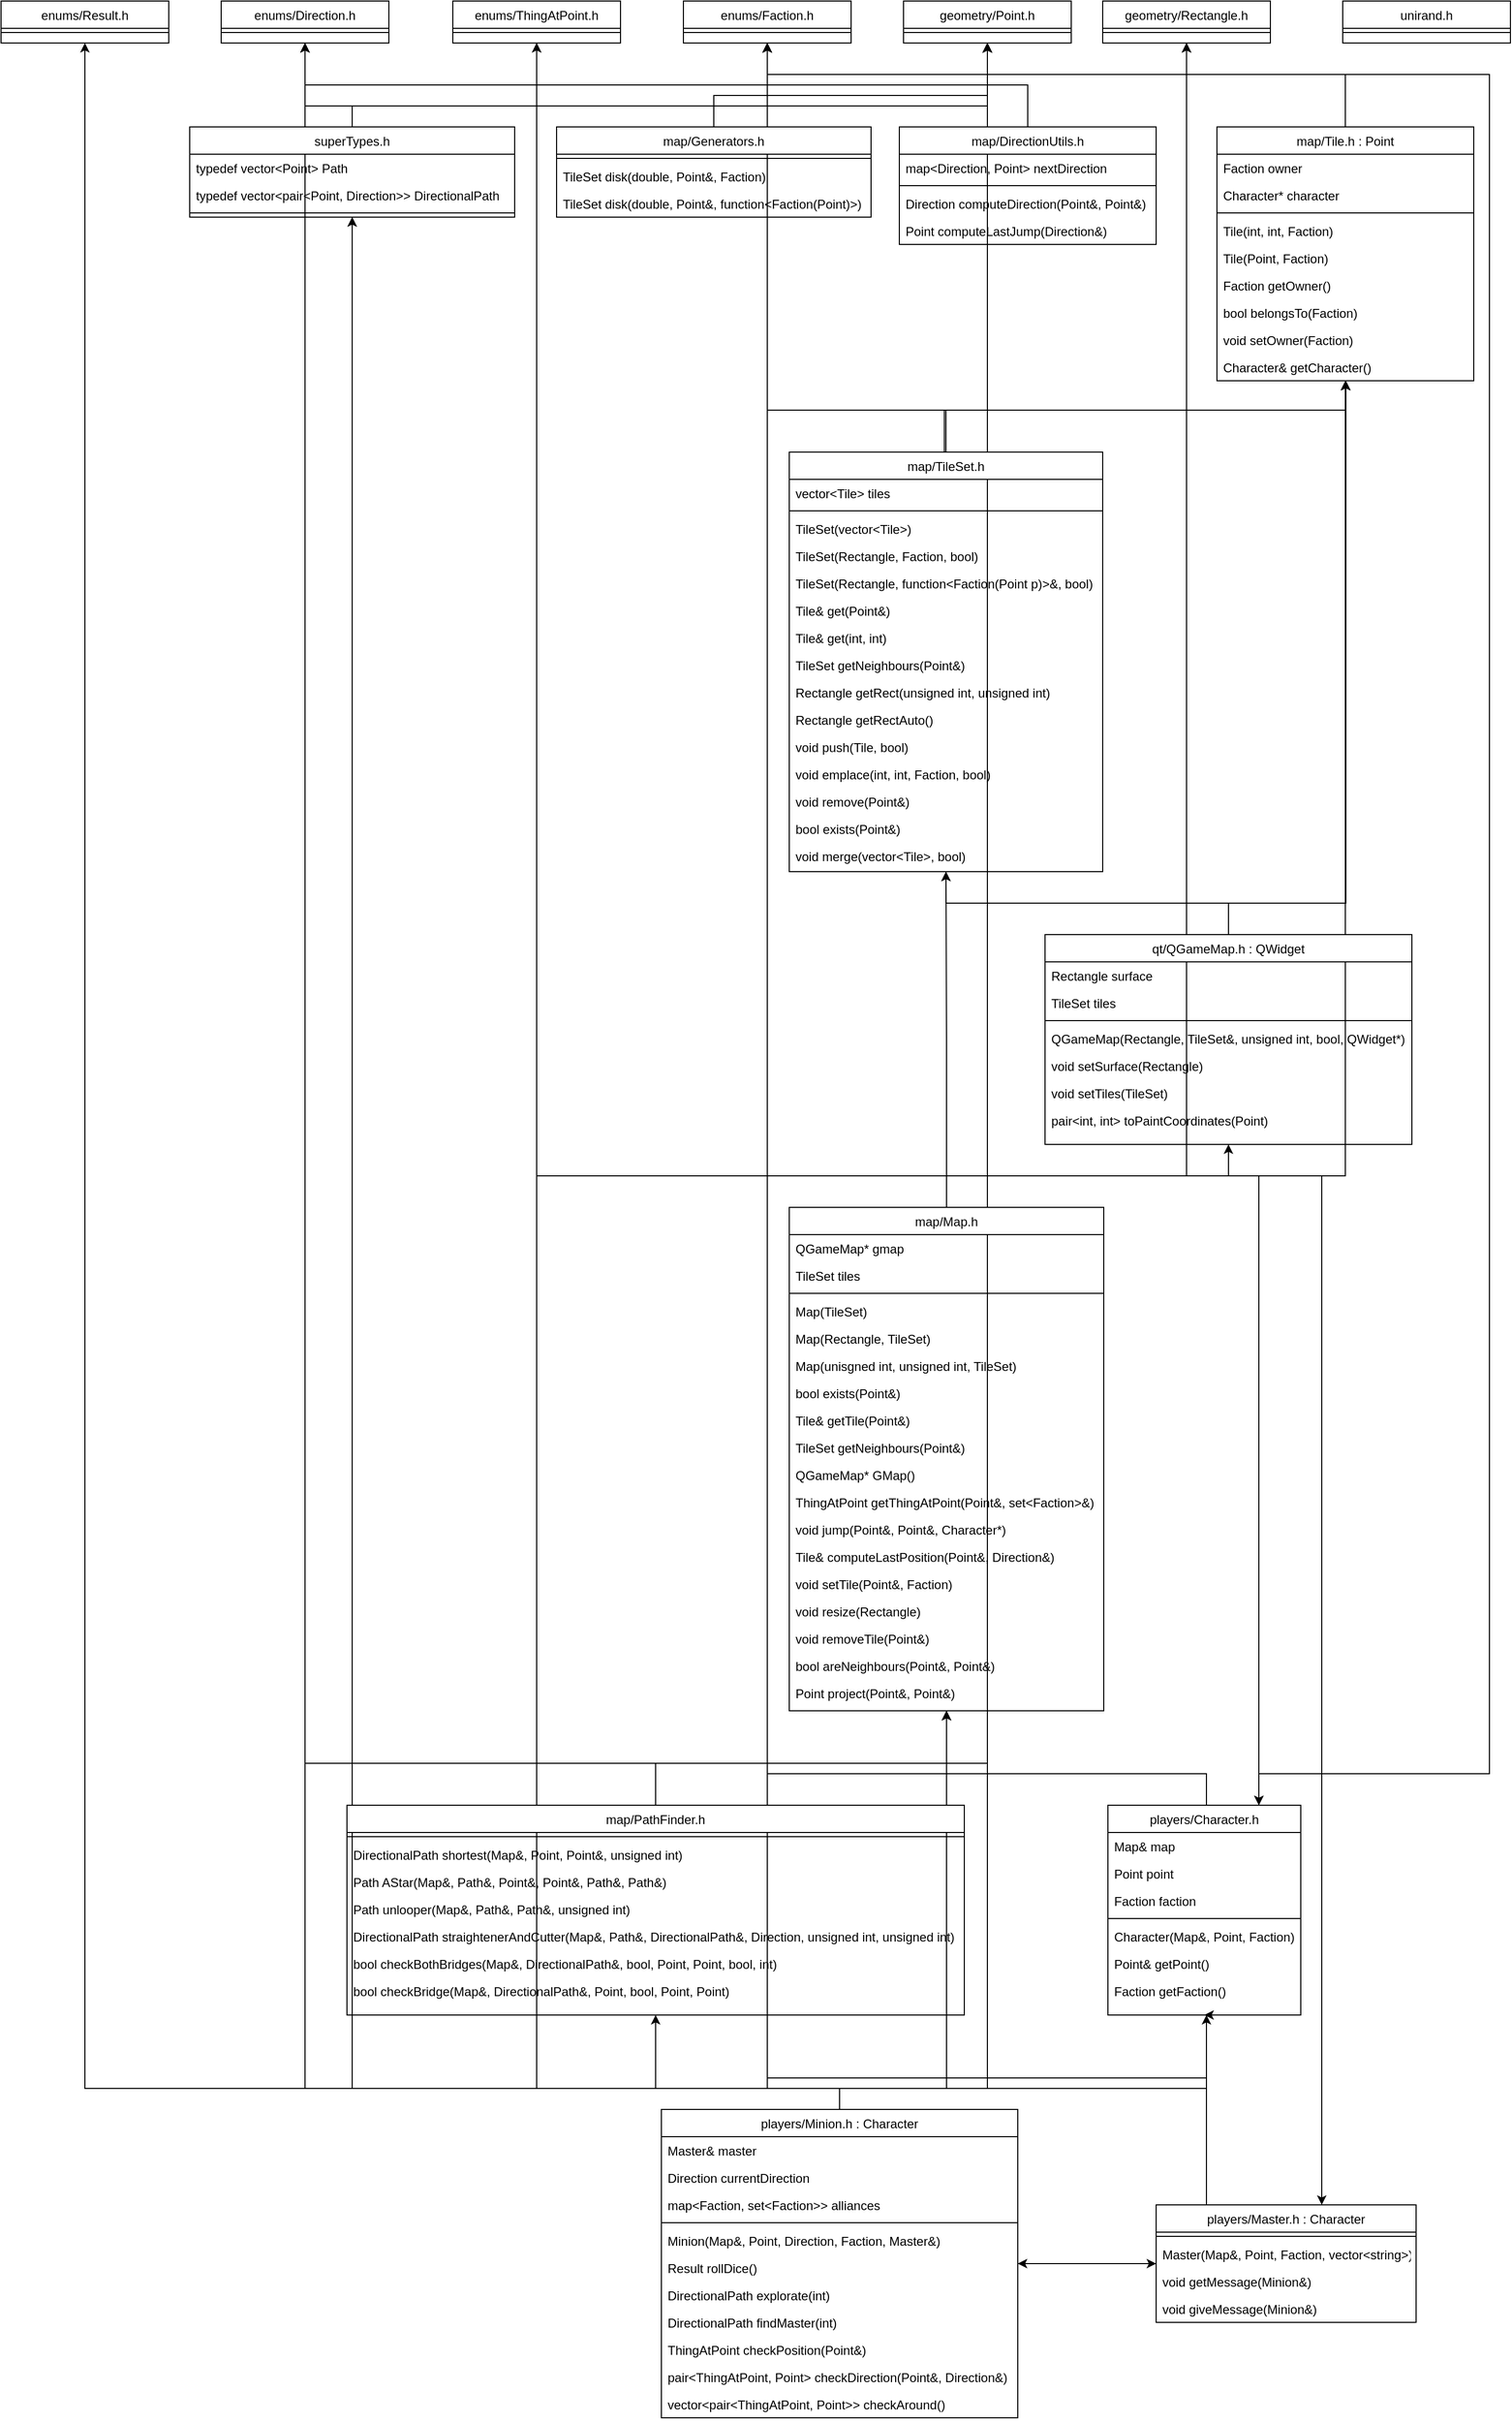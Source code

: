 <mxfile version="15.7.3" type="device"><diagram id="C5RBs43oDa-KdzZeNtuy" name="Page-1"><mxGraphModel dx="716" dy="763" grid="1" gridSize="10" guides="1" tooltips="1" connect="1" arrows="1" fold="1" page="1" pageScale="1" pageWidth="827" pageHeight="1169" math="0" shadow="0"><root><mxCell id="WIyWlLk6GJQsqaUBKTNV-0"/><mxCell id="WIyWlLk6GJQsqaUBKTNV-1" parent="WIyWlLk6GJQsqaUBKTNV-0"/><mxCell id="-v5q_QkRkm6kc9ncDDF_-2" value="enums/Faction.h" style="swimlane;fontStyle=0;align=center;verticalAlign=top;childLayout=stackLayout;horizontal=1;startSize=26;horizontalStack=0;resizeParent=1;resizeLast=0;collapsible=1;marginBottom=0;rounded=0;shadow=0;strokeWidth=1;" parent="WIyWlLk6GJQsqaUBKTNV-1" vertex="1"><mxGeometry x="731" y="20" width="160" height="40" as="geometry"><mxRectangle x="340" y="380" width="170" height="26" as="alternateBounds"/></mxGeometry></mxCell><mxCell id="-v5q_QkRkm6kc9ncDDF_-3" value="" style="line;html=1;strokeWidth=1;align=left;verticalAlign=middle;spacingTop=-1;spacingLeft=3;spacingRight=3;rotatable=0;labelPosition=right;points=[];portConstraint=eastwest;" parent="-v5q_QkRkm6kc9ncDDF_-2" vertex="1"><mxGeometry y="26" width="160" height="8" as="geometry"/></mxCell><mxCell id="-v5q_QkRkm6kc9ncDDF_-5" value="enums/ThingAtPoint.h" style="swimlane;fontStyle=0;align=center;verticalAlign=top;childLayout=stackLayout;horizontal=1;startSize=26;horizontalStack=0;resizeParent=1;resizeLast=0;collapsible=1;marginBottom=0;rounded=0;shadow=0;strokeWidth=1;" parent="WIyWlLk6GJQsqaUBKTNV-1" vertex="1"><mxGeometry x="511" y="20" width="160" height="40" as="geometry"><mxRectangle x="340" y="380" width="170" height="26" as="alternateBounds"/></mxGeometry></mxCell><mxCell id="-v5q_QkRkm6kc9ncDDF_-6" value="" style="line;html=1;strokeWidth=1;align=left;verticalAlign=middle;spacingTop=-1;spacingLeft=3;spacingRight=3;rotatable=0;labelPosition=right;points=[];portConstraint=eastwest;" parent="-v5q_QkRkm6kc9ncDDF_-5" vertex="1"><mxGeometry y="26" width="160" height="8" as="geometry"/></mxCell><mxCell id="-v5q_QkRkm6kc9ncDDF_-7" value="geometry/Point.h" style="swimlane;fontStyle=0;align=center;verticalAlign=top;childLayout=stackLayout;horizontal=1;startSize=26;horizontalStack=0;resizeParent=1;resizeLast=0;collapsible=1;marginBottom=0;rounded=0;shadow=0;strokeWidth=1;" parent="WIyWlLk6GJQsqaUBKTNV-1" vertex="1"><mxGeometry x="941" y="20" width="160" height="40" as="geometry"><mxRectangle x="340" y="380" width="170" height="26" as="alternateBounds"/></mxGeometry></mxCell><mxCell id="-v5q_QkRkm6kc9ncDDF_-8" value="" style="line;html=1;strokeWidth=1;align=left;verticalAlign=middle;spacingTop=-1;spacingLeft=3;spacingRight=3;rotatable=0;labelPosition=right;points=[];portConstraint=eastwest;" parent="-v5q_QkRkm6kc9ncDDF_-7" vertex="1"><mxGeometry y="26" width="160" height="8" as="geometry"/></mxCell><mxCell id="-v5q_QkRkm6kc9ncDDF_-11" value="geometry/Rectangle.h" style="swimlane;fontStyle=0;align=center;verticalAlign=top;childLayout=stackLayout;horizontal=1;startSize=26;horizontalStack=0;resizeParent=1;resizeLast=0;collapsible=1;marginBottom=0;rounded=0;shadow=0;strokeWidth=1;" parent="WIyWlLk6GJQsqaUBKTNV-1" vertex="1"><mxGeometry x="1131" y="20" width="160" height="40" as="geometry"><mxRectangle x="340" y="380" width="170" height="26" as="alternateBounds"/></mxGeometry></mxCell><mxCell id="-v5q_QkRkm6kc9ncDDF_-12" value="" style="line;html=1;strokeWidth=1;align=left;verticalAlign=middle;spacingTop=-1;spacingLeft=3;spacingRight=3;rotatable=0;labelPosition=right;points=[];portConstraint=eastwest;" parent="-v5q_QkRkm6kc9ncDDF_-11" vertex="1"><mxGeometry y="26" width="160" height="8" as="geometry"/></mxCell><mxCell id="-v5q_QkRkm6kc9ncDDF_-165" style="edgeStyle=orthogonalEdgeStyle;rounded=0;orthogonalLoop=1;jettySize=auto;html=1;entryX=0.5;entryY=1;entryDx=0;entryDy=0;" parent="WIyWlLk6GJQsqaUBKTNV-1" source="-v5q_QkRkm6kc9ncDDF_-13" target="-v5q_QkRkm6kc9ncDDF_-7" edge="1"><mxGeometry relative="1" as="geometry"><Array as="points"><mxPoint x="1060" y="100"/><mxPoint x="1021" y="100"/></Array></mxGeometry></mxCell><mxCell id="-v5q_QkRkm6kc9ncDDF_-166" style="edgeStyle=orthogonalEdgeStyle;rounded=0;orthogonalLoop=1;jettySize=auto;html=1;entryX=0.5;entryY=1;entryDx=0;entryDy=0;exitX=0.5;exitY=0;exitDx=0;exitDy=0;" parent="WIyWlLk6GJQsqaUBKTNV-1" source="-v5q_QkRkm6kc9ncDDF_-13" target="-v5q_QkRkm6kc9ncDDF_-47" edge="1"><mxGeometry relative="1" as="geometry"><Array as="points"><mxPoint x="1060" y="100"/><mxPoint x="370" y="100"/></Array></mxGeometry></mxCell><mxCell id="-v5q_QkRkm6kc9ncDDF_-167" style="edgeStyle=orthogonalEdgeStyle;rounded=0;orthogonalLoop=1;jettySize=auto;html=1;entryX=0.5;entryY=1;entryDx=0;entryDy=0;" parent="WIyWlLk6GJQsqaUBKTNV-1" source="-v5q_QkRkm6kc9ncDDF_-18" target="-v5q_QkRkm6kc9ncDDF_-7" edge="1"><mxGeometry relative="1" as="geometry"><Array as="points"><mxPoint x="760" y="110"/><mxPoint x="1021" y="110"/></Array></mxGeometry></mxCell><mxCell id="-v5q_QkRkm6kc9ncDDF_-168" style="edgeStyle=orthogonalEdgeStyle;rounded=0;orthogonalLoop=1;jettySize=auto;html=1;entryX=0.5;entryY=1;entryDx=0;entryDy=0;" parent="WIyWlLk6GJQsqaUBKTNV-1" source="-v5q_QkRkm6kc9ncDDF_-18" target="-v5q_QkRkm6kc9ncDDF_-2" edge="1"><mxGeometry relative="1" as="geometry"><Array as="points"><mxPoint x="760" y="110"/><mxPoint x="811" y="110"/></Array></mxGeometry></mxCell><mxCell id="-v5q_QkRkm6kc9ncDDF_-183" style="edgeStyle=orthogonalEdgeStyle;rounded=0;orthogonalLoop=1;jettySize=auto;html=1;entryX=0.5;entryY=1;entryDx=0;entryDy=0;" parent="WIyWlLk6GJQsqaUBKTNV-1" source="-v5q_QkRkm6kc9ncDDF_-26" target="-v5q_QkRkm6kc9ncDDF_-105" edge="1"><mxGeometry relative="1" as="geometry"/></mxCell><mxCell id="-v5q_QkRkm6kc9ncDDF_-184" style="edgeStyle=orthogonalEdgeStyle;rounded=0;orthogonalLoop=1;jettySize=auto;html=1;exitX=0.5;exitY=0;exitDx=0;exitDy=0;entryX=0.5;entryY=1;entryDx=0;entryDy=0;" parent="WIyWlLk6GJQsqaUBKTNV-1" source="-v5q_QkRkm6kc9ncDDF_-26" target="-v5q_QkRkm6kc9ncDDF_-76" edge="1"><mxGeometry relative="1" as="geometry"><Array as="points"/></mxGeometry></mxCell><mxCell id="-v5q_QkRkm6kc9ncDDF_-185" style="edgeStyle=orthogonalEdgeStyle;rounded=0;orthogonalLoop=1;jettySize=auto;html=1;entryX=0.5;entryY=1;entryDx=0;entryDy=0;" parent="WIyWlLk6GJQsqaUBKTNV-1" source="-v5q_QkRkm6kc9ncDDF_-26" target="-v5q_QkRkm6kc9ncDDF_-11" edge="1"><mxGeometry relative="1" as="geometry"><Array as="points"><mxPoint x="982" y="1140"/><mxPoint x="1211" y="1140"/></Array></mxGeometry></mxCell><mxCell id="-v5q_QkRkm6kc9ncDDF_-186" style="edgeStyle=orthogonalEdgeStyle;rounded=0;orthogonalLoop=1;jettySize=auto;html=1;entryX=0.5;entryY=1;entryDx=0;entryDy=0;" parent="WIyWlLk6GJQsqaUBKTNV-1" source="-v5q_QkRkm6kc9ncDDF_-26" target="-v5q_QkRkm6kc9ncDDF_-61" edge="1"><mxGeometry relative="1" as="geometry"><Array as="points"><mxPoint x="982" y="1140"/><mxPoint x="1363" y="1140"/></Array></mxGeometry></mxCell><mxCell id="-v5q_QkRkm6kc9ncDDF_-187" style="edgeStyle=orthogonalEdgeStyle;rounded=0;orthogonalLoop=1;jettySize=auto;html=1;entryX=0.5;entryY=1;entryDx=0;entryDy=0;" parent="WIyWlLk6GJQsqaUBKTNV-1" source="-v5q_QkRkm6kc9ncDDF_-26" target="-v5q_QkRkm6kc9ncDDF_-7" edge="1"><mxGeometry relative="1" as="geometry"><Array as="points"><mxPoint x="982" y="1140"/><mxPoint x="1021" y="1140"/></Array></mxGeometry></mxCell><mxCell id="-v5q_QkRkm6kc9ncDDF_-188" style="edgeStyle=orthogonalEdgeStyle;rounded=0;orthogonalLoop=1;jettySize=auto;html=1;entryX=0.5;entryY=1;entryDx=0;entryDy=0;" parent="WIyWlLk6GJQsqaUBKTNV-1" source="-v5q_QkRkm6kc9ncDDF_-26" target="-v5q_QkRkm6kc9ncDDF_-5" edge="1"><mxGeometry relative="1" as="geometry"><Array as="points"><mxPoint x="982" y="1140"/><mxPoint x="591" y="1140"/></Array></mxGeometry></mxCell><mxCell id="-v5q_QkRkm6kc9ncDDF_-189" style="edgeStyle=orthogonalEdgeStyle;rounded=0;orthogonalLoop=1;jettySize=auto;html=1;entryX=0.5;entryY=1;entryDx=0;entryDy=0;" parent="WIyWlLk6GJQsqaUBKTNV-1" source="-v5q_QkRkm6kc9ncDDF_-26" target="-v5q_QkRkm6kc9ncDDF_-2" edge="1"><mxGeometry relative="1" as="geometry"><Array as="points"><mxPoint x="982" y="1140"/><mxPoint x="811" y="1140"/></Array></mxGeometry></mxCell><mxCell id="-v5q_QkRkm6kc9ncDDF_-47" value="enums/Direction.h" style="swimlane;fontStyle=0;align=center;verticalAlign=top;childLayout=stackLayout;horizontal=1;startSize=26;horizontalStack=0;resizeParent=1;resizeLast=0;collapsible=1;marginBottom=0;rounded=0;shadow=0;strokeWidth=1;" parent="WIyWlLk6GJQsqaUBKTNV-1" vertex="1"><mxGeometry x="290" y="20" width="160" height="40" as="geometry"><mxRectangle x="340" y="380" width="170" height="26" as="alternateBounds"/></mxGeometry></mxCell><mxCell id="-v5q_QkRkm6kc9ncDDF_-48" value="" style="line;html=1;strokeWidth=1;align=left;verticalAlign=middle;spacingTop=-1;spacingLeft=3;spacingRight=3;rotatable=0;labelPosition=right;points=[];portConstraint=eastwest;" parent="-v5q_QkRkm6kc9ncDDF_-47" vertex="1"><mxGeometry y="26" width="160" height="8" as="geometry"/></mxCell><mxCell id="-v5q_QkRkm6kc9ncDDF_-190" style="edgeStyle=orthogonalEdgeStyle;rounded=0;orthogonalLoop=1;jettySize=auto;html=1;" parent="WIyWlLk6GJQsqaUBKTNV-1" source="-v5q_QkRkm6kc9ncDDF_-49" target="-v5q_QkRkm6kc9ncDDF_-26" edge="1"><mxGeometry relative="1" as="geometry"><Array as="points"><mxPoint x="705" y="1700"/><mxPoint x="982" y="1700"/></Array></mxGeometry></mxCell><mxCell id="-v5q_QkRkm6kc9ncDDF_-191" style="edgeStyle=orthogonalEdgeStyle;rounded=0;orthogonalLoop=1;jettySize=auto;html=1;exitX=0.5;exitY=0;exitDx=0;exitDy=0;entryX=0.5;entryY=1;entryDx=0;entryDy=0;" parent="WIyWlLk6GJQsqaUBKTNV-1" source="-v5q_QkRkm6kc9ncDDF_-49" target="-v5q_QkRkm6kc9ncDDF_-53" edge="1"><mxGeometry relative="1" as="geometry"><Array as="points"><mxPoint x="705" y="1700"/><mxPoint x="415" y="1700"/></Array></mxGeometry></mxCell><mxCell id="-v5q_QkRkm6kc9ncDDF_-192" style="edgeStyle=orthogonalEdgeStyle;rounded=0;orthogonalLoop=1;jettySize=auto;html=1;exitX=0.5;exitY=0;exitDx=0;exitDy=0;entryX=0.5;entryY=1;entryDx=0;entryDy=0;" parent="WIyWlLk6GJQsqaUBKTNV-1" source="-v5q_QkRkm6kc9ncDDF_-49" target="-v5q_QkRkm6kc9ncDDF_-7" edge="1"><mxGeometry relative="1" as="geometry"><Array as="points"><mxPoint x="705" y="1700"/><mxPoint x="1021" y="1700"/></Array></mxGeometry></mxCell><mxCell id="-v5q_QkRkm6kc9ncDDF_-193" style="edgeStyle=orthogonalEdgeStyle;rounded=0;orthogonalLoop=1;jettySize=auto;html=1;exitX=0.5;exitY=0;exitDx=0;exitDy=0;entryX=0.5;entryY=1;entryDx=0;entryDy=0;" parent="WIyWlLk6GJQsqaUBKTNV-1" source="-v5q_QkRkm6kc9ncDDF_-49" target="-v5q_QkRkm6kc9ncDDF_-47" edge="1"><mxGeometry relative="1" as="geometry"><Array as="points"><mxPoint x="705" y="1700"/><mxPoint x="370" y="1700"/></Array></mxGeometry></mxCell><mxCell id="-v5q_QkRkm6kc9ncDDF_-169" style="edgeStyle=orthogonalEdgeStyle;rounded=0;orthogonalLoop=1;jettySize=auto;html=1;entryX=0.5;entryY=1;entryDx=0;entryDy=0;" parent="WIyWlLk6GJQsqaUBKTNV-1" source="-v5q_QkRkm6kc9ncDDF_-53" target="-v5q_QkRkm6kc9ncDDF_-7" edge="1"><mxGeometry relative="1" as="geometry"><Array as="points"><mxPoint x="415" y="120"/><mxPoint x="1021" y="120"/></Array></mxGeometry></mxCell><mxCell id="-v5q_QkRkm6kc9ncDDF_-170" style="edgeStyle=orthogonalEdgeStyle;rounded=0;orthogonalLoop=1;jettySize=auto;html=1;exitX=0.5;exitY=0;exitDx=0;exitDy=0;entryX=0.5;entryY=1;entryDx=0;entryDy=0;" parent="WIyWlLk6GJQsqaUBKTNV-1" source="-v5q_QkRkm6kc9ncDDF_-53" target="-v5q_QkRkm6kc9ncDDF_-47" edge="1"><mxGeometry relative="1" as="geometry"><Array as="points"><mxPoint x="415" y="120"/><mxPoint x="370" y="120"/></Array></mxGeometry></mxCell><mxCell id="-v5q_QkRkm6kc9ncDDF_-171" style="edgeStyle=orthogonalEdgeStyle;rounded=0;orthogonalLoop=1;jettySize=auto;html=1;entryX=0.5;entryY=1;entryDx=0;entryDy=0;" parent="WIyWlLk6GJQsqaUBKTNV-1" source="-v5q_QkRkm6kc9ncDDF_-61" target="-v5q_QkRkm6kc9ncDDF_-7" edge="1"><mxGeometry relative="1" as="geometry"><Array as="points"><mxPoint x="1363" y="90"/><mxPoint x="1021" y="90"/></Array></mxGeometry></mxCell><mxCell id="-v5q_QkRkm6kc9ncDDF_-172" style="edgeStyle=orthogonalEdgeStyle;rounded=0;orthogonalLoop=1;jettySize=auto;html=1;exitX=0.5;exitY=0;exitDx=0;exitDy=0;entryX=0.5;entryY=1;entryDx=0;entryDy=0;" parent="WIyWlLk6GJQsqaUBKTNV-1" source="-v5q_QkRkm6kc9ncDDF_-61" target="-v5q_QkRkm6kc9ncDDF_-2" edge="1"><mxGeometry relative="1" as="geometry"><Array as="points"><mxPoint x="1363" y="90"/><mxPoint x="811" y="90"/></Array></mxGeometry></mxCell><mxCell id="-v5q_QkRkm6kc9ncDDF_-216" style="edgeStyle=orthogonalEdgeStyle;rounded=0;orthogonalLoop=1;jettySize=auto;html=1;" parent="WIyWlLk6GJQsqaUBKTNV-1" source="-v5q_QkRkm6kc9ncDDF_-61" target="-v5q_QkRkm6kc9ncDDF_-130" edge="1"><mxGeometry relative="1" as="geometry"><Array as="points"><mxPoint x="1363" y="90"/><mxPoint x="1500" y="90"/><mxPoint x="1500" y="1710"/><mxPoint x="1280" y="1710"/></Array></mxGeometry></mxCell><mxCell id="-v5q_QkRkm6kc9ncDDF_-61" value="map/Tile.h : Point" style="swimlane;fontStyle=0;align=center;verticalAlign=top;childLayout=stackLayout;horizontal=1;startSize=26;horizontalStack=0;resizeParent=1;resizeLast=0;collapsible=1;marginBottom=0;rounded=0;shadow=0;strokeWidth=1;" parent="WIyWlLk6GJQsqaUBKTNV-1" vertex="1"><mxGeometry x="1240" y="140" width="245" height="242" as="geometry"><mxRectangle x="340" y="380" width="170" height="26" as="alternateBounds"/></mxGeometry></mxCell><mxCell id="-v5q_QkRkm6kc9ncDDF_-62" value="Faction owner" style="text;align=left;verticalAlign=top;spacingLeft=4;spacingRight=4;overflow=hidden;rotatable=0;points=[[0,0.5],[1,0.5]];portConstraint=eastwest;" parent="-v5q_QkRkm6kc9ncDDF_-61" vertex="1"><mxGeometry y="26" width="245" height="26" as="geometry"/></mxCell><mxCell id="-v5q_QkRkm6kc9ncDDF_-75" value="Character* character" style="text;align=left;verticalAlign=top;spacingLeft=4;spacingRight=4;overflow=hidden;rotatable=0;points=[[0,0.5],[1,0.5]];portConstraint=eastwest;" parent="-v5q_QkRkm6kc9ncDDF_-61" vertex="1"><mxGeometry y="52" width="245" height="26" as="geometry"/></mxCell><mxCell id="-v5q_QkRkm6kc9ncDDF_-63" value="" style="line;html=1;strokeWidth=1;align=left;verticalAlign=middle;spacingTop=-1;spacingLeft=3;spacingRight=3;rotatable=0;labelPosition=right;points=[];portConstraint=eastwest;" parent="-v5q_QkRkm6kc9ncDDF_-61" vertex="1"><mxGeometry y="78" width="245" height="8" as="geometry"/></mxCell><mxCell id="-v5q_QkRkm6kc9ncDDF_-64" value="Tile(int, int, Faction)" style="text;align=left;verticalAlign=top;spacingLeft=4;spacingRight=4;overflow=hidden;rotatable=0;points=[[0,0.5],[1,0.5]];portConstraint=eastwest;" parent="-v5q_QkRkm6kc9ncDDF_-61" vertex="1"><mxGeometry y="86" width="245" height="26" as="geometry"/></mxCell><mxCell id="-v5q_QkRkm6kc9ncDDF_-65" value="Tile(Point, Faction)" style="text;align=left;verticalAlign=top;spacingLeft=4;spacingRight=4;overflow=hidden;rotatable=0;points=[[0,0.5],[1,0.5]];portConstraint=eastwest;" parent="-v5q_QkRkm6kc9ncDDF_-61" vertex="1"><mxGeometry y="112" width="245" height="26" as="geometry"/></mxCell><mxCell id="-v5q_QkRkm6kc9ncDDF_-73" value="Faction getOwner()" style="text;align=left;verticalAlign=top;spacingLeft=4;spacingRight=4;overflow=hidden;rotatable=0;points=[[0,0.5],[1,0.5]];portConstraint=eastwest;" parent="-v5q_QkRkm6kc9ncDDF_-61" vertex="1"><mxGeometry y="138" width="245" height="26" as="geometry"/></mxCell><mxCell id="-v5q_QkRkm6kc9ncDDF_-72" value="bool belongsTo(Faction)" style="text;align=left;verticalAlign=top;spacingLeft=4;spacingRight=4;overflow=hidden;rotatable=0;points=[[0,0.5],[1,0.5]];portConstraint=eastwest;" parent="-v5q_QkRkm6kc9ncDDF_-61" vertex="1"><mxGeometry y="164" width="245" height="26" as="geometry"/></mxCell><mxCell id="-v5q_QkRkm6kc9ncDDF_-70" value="void setOwner(Faction)" style="text;align=left;verticalAlign=top;spacingLeft=4;spacingRight=4;overflow=hidden;rotatable=0;points=[[0,0.5],[1,0.5]];portConstraint=eastwest;" parent="-v5q_QkRkm6kc9ncDDF_-61" vertex="1"><mxGeometry y="190" width="245" height="26" as="geometry"/></mxCell><mxCell id="-v5q_QkRkm6kc9ncDDF_-217" value="Character&amp; getCharacter()" style="text;align=left;verticalAlign=top;spacingLeft=4;spacingRight=4;overflow=hidden;rotatable=0;points=[[0,0.5],[1,0.5]];portConstraint=eastwest;" parent="-v5q_QkRkm6kc9ncDDF_-61" vertex="1"><mxGeometry y="216" width="245" height="26" as="geometry"/></mxCell><mxCell id="-v5q_QkRkm6kc9ncDDF_-173" style="edgeStyle=orthogonalEdgeStyle;rounded=0;orthogonalLoop=1;jettySize=auto;html=1;" parent="WIyWlLk6GJQsqaUBKTNV-1" source="-v5q_QkRkm6kc9ncDDF_-76" target="-v5q_QkRkm6kc9ncDDF_-61" edge="1"><mxGeometry relative="1" as="geometry"><Array as="points"><mxPoint x="980" y="410"/><mxPoint x="1363" y="410"/></Array></mxGeometry></mxCell><mxCell id="-v5q_QkRkm6kc9ncDDF_-174" style="edgeStyle=orthogonalEdgeStyle;rounded=0;orthogonalLoop=1;jettySize=auto;html=1;entryX=0.5;entryY=1;entryDx=0;entryDy=0;" parent="WIyWlLk6GJQsqaUBKTNV-1" source="-v5q_QkRkm6kc9ncDDF_-76" target="-v5q_QkRkm6kc9ncDDF_-11" edge="1"><mxGeometry relative="1" as="geometry"><Array as="points"><mxPoint x="982" y="410"/><mxPoint x="1211" y="410"/></Array></mxGeometry></mxCell><mxCell id="-v5q_QkRkm6kc9ncDDF_-175" style="edgeStyle=orthogonalEdgeStyle;rounded=0;orthogonalLoop=1;jettySize=auto;html=1;entryX=0.5;entryY=1;entryDx=0;entryDy=0;" parent="WIyWlLk6GJQsqaUBKTNV-1" source="-v5q_QkRkm6kc9ncDDF_-76" target="-v5q_QkRkm6kc9ncDDF_-2" edge="1"><mxGeometry relative="1" as="geometry"><Array as="points"><mxPoint x="982" y="410"/><mxPoint x="811" y="410"/></Array></mxGeometry></mxCell><mxCell id="-v5q_QkRkm6kc9ncDDF_-178" style="edgeStyle=orthogonalEdgeStyle;rounded=0;orthogonalLoop=1;jettySize=auto;html=1;exitX=0.5;exitY=0;exitDx=0;exitDy=0;entryX=0.5;entryY=1;entryDx=0;entryDy=0;" parent="WIyWlLk6GJQsqaUBKTNV-1" source="-v5q_QkRkm6kc9ncDDF_-76" target="-v5q_QkRkm6kc9ncDDF_-7" edge="1"><mxGeometry relative="1" as="geometry"><Array as="points"><mxPoint x="982" y="410"/><mxPoint x="1021" y="410"/></Array></mxGeometry></mxCell><mxCell id="-v5q_QkRkm6kc9ncDDF_-179" style="edgeStyle=orthogonalEdgeStyle;rounded=0;orthogonalLoop=1;jettySize=auto;html=1;exitX=0.5;exitY=0;exitDx=0;exitDy=0;entryX=0.5;entryY=1;entryDx=0;entryDy=0;" parent="WIyWlLk6GJQsqaUBKTNV-1" source="-v5q_QkRkm6kc9ncDDF_-105" target="-v5q_QkRkm6kc9ncDDF_-11" edge="1"><mxGeometry relative="1" as="geometry"><Array as="points"><mxPoint x="1251" y="880"/><mxPoint x="1211" y="880"/></Array></mxGeometry></mxCell><mxCell id="-v5q_QkRkm6kc9ncDDF_-180" style="edgeStyle=orthogonalEdgeStyle;rounded=0;orthogonalLoop=1;jettySize=auto;html=1;exitX=0.5;exitY=0;exitDx=0;exitDy=0;entryX=0.5;entryY=1;entryDx=0;entryDy=0;" parent="WIyWlLk6GJQsqaUBKTNV-1" source="-v5q_QkRkm6kc9ncDDF_-105" target="-v5q_QkRkm6kc9ncDDF_-76" edge="1"><mxGeometry relative="1" as="geometry"/></mxCell><mxCell id="-v5q_QkRkm6kc9ncDDF_-181" style="edgeStyle=orthogonalEdgeStyle;rounded=0;orthogonalLoop=1;jettySize=auto;html=1;exitX=0.5;exitY=0;exitDx=0;exitDy=0;" parent="WIyWlLk6GJQsqaUBKTNV-1" source="-v5q_QkRkm6kc9ncDDF_-105" target="-v5q_QkRkm6kc9ncDDF_-61" edge="1"><mxGeometry relative="1" as="geometry"><Array as="points"><mxPoint x="1251" y="880"/><mxPoint x="1363" y="880"/></Array></mxGeometry></mxCell><mxCell id="-v5q_QkRkm6kc9ncDDF_-127" value="unirand.h" style="swimlane;fontStyle=0;align=center;verticalAlign=top;childLayout=stackLayout;horizontal=1;startSize=26;horizontalStack=0;resizeParent=1;resizeLast=0;collapsible=1;marginBottom=0;rounded=0;shadow=0;strokeWidth=1;" parent="WIyWlLk6GJQsqaUBKTNV-1" vertex="1"><mxGeometry x="1360" y="20" width="160" height="40" as="geometry"><mxRectangle x="340" y="380" width="170" height="26" as="alternateBounds"/></mxGeometry></mxCell><mxCell id="-v5q_QkRkm6kc9ncDDF_-128" value="" style="line;html=1;strokeWidth=1;align=left;verticalAlign=middle;spacingTop=-1;spacingLeft=3;spacingRight=3;rotatable=0;labelPosition=right;points=[];portConstraint=eastwest;" parent="-v5q_QkRkm6kc9ncDDF_-127" vertex="1"><mxGeometry y="26" width="160" height="8" as="geometry"/></mxCell><mxCell id="-v5q_QkRkm6kc9ncDDF_-194" style="edgeStyle=orthogonalEdgeStyle;rounded=0;orthogonalLoop=1;jettySize=auto;html=1;entryX=0.5;entryY=1;entryDx=0;entryDy=0;" parent="WIyWlLk6GJQsqaUBKTNV-1" source="-v5q_QkRkm6kc9ncDDF_-130" target="-v5q_QkRkm6kc9ncDDF_-26" edge="1"><mxGeometry relative="1" as="geometry"><Array as="points"><mxPoint x="1230" y="1710"/><mxPoint x="982" y="1710"/></Array></mxGeometry></mxCell><mxCell id="-v5q_QkRkm6kc9ncDDF_-195" style="edgeStyle=orthogonalEdgeStyle;rounded=0;orthogonalLoop=1;jettySize=auto;html=1;exitX=0.5;exitY=0;exitDx=0;exitDy=0;entryX=0.5;entryY=1;entryDx=0;entryDy=0;" parent="WIyWlLk6GJQsqaUBKTNV-1" source="-v5q_QkRkm6kc9ncDDF_-130" target="-v5q_QkRkm6kc9ncDDF_-7" edge="1"><mxGeometry relative="1" as="geometry"><Array as="points"><mxPoint x="1230" y="1710"/><mxPoint x="1021" y="1710"/></Array></mxGeometry></mxCell><mxCell id="-v5q_QkRkm6kc9ncDDF_-196" style="edgeStyle=orthogonalEdgeStyle;rounded=0;orthogonalLoop=1;jettySize=auto;html=1;exitX=0.5;exitY=0;exitDx=0;exitDy=0;entryX=0.5;entryY=1;entryDx=0;entryDy=0;" parent="WIyWlLk6GJQsqaUBKTNV-1" source="-v5q_QkRkm6kc9ncDDF_-130" target="-v5q_QkRkm6kc9ncDDF_-2" edge="1"><mxGeometry relative="1" as="geometry"><Array as="points"><mxPoint x="1230" y="1710"/><mxPoint x="811" y="1710"/></Array></mxGeometry></mxCell><mxCell id="-v5q_QkRkm6kc9ncDDF_-130" value="players/Character.h" style="swimlane;fontStyle=0;align=center;verticalAlign=top;childLayout=stackLayout;horizontal=1;startSize=26;horizontalStack=0;resizeParent=1;resizeLast=0;collapsible=1;marginBottom=0;rounded=0;shadow=0;strokeWidth=1;" parent="WIyWlLk6GJQsqaUBKTNV-1" vertex="1"><mxGeometry x="1136" y="1740" width="184" height="200" as="geometry"><mxRectangle x="340" y="380" width="170" height="26" as="alternateBounds"/></mxGeometry></mxCell><mxCell id="-v5q_QkRkm6kc9ncDDF_-138" value="Map&amp; map" style="text;align=left;verticalAlign=top;spacingLeft=4;spacingRight=4;overflow=hidden;rotatable=0;points=[[0,0.5],[1,0.5]];portConstraint=eastwest;" parent="-v5q_QkRkm6kc9ncDDF_-130" vertex="1"><mxGeometry y="26" width="184" height="26" as="geometry"/></mxCell><mxCell id="-v5q_QkRkm6kc9ncDDF_-140" value="Point point" style="text;align=left;verticalAlign=top;spacingLeft=4;spacingRight=4;overflow=hidden;rotatable=0;points=[[0,0.5],[1,0.5]];portConstraint=eastwest;" parent="-v5q_QkRkm6kc9ncDDF_-130" vertex="1"><mxGeometry y="52" width="184" height="26" as="geometry"/></mxCell><mxCell id="-v5q_QkRkm6kc9ncDDF_-139" value="Faction faction" style="text;align=left;verticalAlign=top;spacingLeft=4;spacingRight=4;overflow=hidden;rotatable=0;points=[[0,0.5],[1,0.5]];portConstraint=eastwest;" parent="-v5q_QkRkm6kc9ncDDF_-130" vertex="1"><mxGeometry y="78" width="184" height="26" as="geometry"/></mxCell><mxCell id="-v5q_QkRkm6kc9ncDDF_-131" value="" style="line;html=1;strokeWidth=1;align=left;verticalAlign=middle;spacingTop=-1;spacingLeft=3;spacingRight=3;rotatable=0;labelPosition=right;points=[];portConstraint=eastwest;" parent="-v5q_QkRkm6kc9ncDDF_-130" vertex="1"><mxGeometry y="104" width="184" height="8" as="geometry"/></mxCell><mxCell id="-v5q_QkRkm6kc9ncDDF_-132" value="Character(Map&amp;, Point, Faction)" style="text;align=left;verticalAlign=top;spacingLeft=4;spacingRight=4;overflow=hidden;rotatable=0;points=[[0,0.5],[1,0.5]];portConstraint=eastwest;" parent="-v5q_QkRkm6kc9ncDDF_-130" vertex="1"><mxGeometry y="112" width="184" height="26" as="geometry"/></mxCell><mxCell id="-v5q_QkRkm6kc9ncDDF_-133" value="Point&amp; getPoint()" style="text;align=left;verticalAlign=top;spacingLeft=4;spacingRight=4;overflow=hidden;rotatable=0;points=[[0,0.5],[1,0.5]];portConstraint=eastwest;" parent="-v5q_QkRkm6kc9ncDDF_-130" vertex="1"><mxGeometry y="138" width="184" height="26" as="geometry"/></mxCell><mxCell id="-v5q_QkRkm6kc9ncDDF_-134" value="Faction getFaction()" style="text;align=left;verticalAlign=top;spacingLeft=4;spacingRight=4;overflow=hidden;rotatable=0;points=[[0,0.5],[1,0.5]];portConstraint=eastwest;" parent="-v5q_QkRkm6kc9ncDDF_-130" vertex="1"><mxGeometry y="164" width="184" height="26" as="geometry"/></mxCell><mxCell id="-v5q_QkRkm6kc9ncDDF_-197" style="edgeStyle=orthogonalEdgeStyle;rounded=0;orthogonalLoop=1;jettySize=auto;html=1;" parent="WIyWlLk6GJQsqaUBKTNV-1" source="-v5q_QkRkm6kc9ncDDF_-141" target="-v5q_QkRkm6kc9ncDDF_-130" edge="1"><mxGeometry relative="1" as="geometry"><Array as="points"><mxPoint x="1230" y="1960"/><mxPoint x="1230" y="1960"/></Array></mxGeometry></mxCell><mxCell id="-v5q_QkRkm6kc9ncDDF_-198" style="edgeStyle=orthogonalEdgeStyle;rounded=0;orthogonalLoop=1;jettySize=auto;html=1;entryX=0.5;entryY=1;entryDx=0;entryDy=0;" parent="WIyWlLk6GJQsqaUBKTNV-1" source="-v5q_QkRkm6kc9ncDDF_-141" target="-v5q_QkRkm6kc9ncDDF_-26" edge="1"><mxGeometry relative="1" as="geometry"><Array as="points"><mxPoint x="1230" y="2000"/><mxPoint x="982" y="2000"/></Array></mxGeometry></mxCell><mxCell id="-v5q_QkRkm6kc9ncDDF_-199" style="edgeStyle=orthogonalEdgeStyle;rounded=0;orthogonalLoop=1;jettySize=auto;html=1;exitX=0.5;exitY=0;exitDx=0;exitDy=0;entryX=0.5;entryY=1;entryDx=0;entryDy=0;" parent="WIyWlLk6GJQsqaUBKTNV-1" source="-v5q_QkRkm6kc9ncDDF_-141" target="-v5q_QkRkm6kc9ncDDF_-7" edge="1"><mxGeometry relative="1" as="geometry"><Array as="points"><mxPoint x="1230" y="2121"/><mxPoint x="1230" y="2000"/><mxPoint x="1021" y="2000"/></Array></mxGeometry></mxCell><mxCell id="-v5q_QkRkm6kc9ncDDF_-200" style="edgeStyle=orthogonalEdgeStyle;rounded=0;orthogonalLoop=1;jettySize=auto;html=1;entryX=0.5;entryY=1;entryDx=0;entryDy=0;" parent="WIyWlLk6GJQsqaUBKTNV-1" source="-v5q_QkRkm6kc9ncDDF_-141" target="-v5q_QkRkm6kc9ncDDF_-2" edge="1"><mxGeometry relative="1" as="geometry"><Array as="points"><mxPoint x="1230" y="2000"/><mxPoint x="811" y="2000"/></Array></mxGeometry></mxCell><mxCell id="-v5q_QkRkm6kc9ncDDF_-203" style="edgeStyle=orthogonalEdgeStyle;rounded=0;orthogonalLoop=1;jettySize=auto;html=1;" parent="WIyWlLk6GJQsqaUBKTNV-1" source="-v5q_QkRkm6kc9ncDDF_-141" target="-v5q_QkRkm6kc9ncDDF_-149" edge="1"><mxGeometry relative="1" as="geometry"/></mxCell><mxCell id="-v5q_QkRkm6kc9ncDDF_-141" value="players/Master.h : Character" style="swimlane;fontStyle=0;align=center;verticalAlign=top;childLayout=stackLayout;horizontal=1;startSize=26;horizontalStack=0;resizeParent=1;resizeLast=0;collapsible=1;marginBottom=0;rounded=0;shadow=0;strokeWidth=1;" parent="WIyWlLk6GJQsqaUBKTNV-1" vertex="1"><mxGeometry x="1182" y="2121" width="248" height="112" as="geometry"><mxRectangle x="340" y="380" width="170" height="26" as="alternateBounds"/></mxGeometry></mxCell><mxCell id="-v5q_QkRkm6kc9ncDDF_-145" value="" style="line;html=1;strokeWidth=1;align=left;verticalAlign=middle;spacingTop=-1;spacingLeft=3;spacingRight=3;rotatable=0;labelPosition=right;points=[];portConstraint=eastwest;" parent="-v5q_QkRkm6kc9ncDDF_-141" vertex="1"><mxGeometry y="26" width="248" height="8" as="geometry"/></mxCell><mxCell id="-v5q_QkRkm6kc9ncDDF_-146" value="Master(Map&amp;, Point, Faction, vector&lt;string&gt;)" style="text;align=left;verticalAlign=top;spacingLeft=4;spacingRight=4;overflow=hidden;rotatable=0;points=[[0,0.5],[1,0.5]];portConstraint=eastwest;" parent="-v5q_QkRkm6kc9ncDDF_-141" vertex="1"><mxGeometry y="34" width="248" height="26" as="geometry"/></mxCell><mxCell id="-v5q_QkRkm6kc9ncDDF_-202" value="void getMessage(Minion&amp;)" style="text;align=left;verticalAlign=top;spacingLeft=4;spacingRight=4;overflow=hidden;rotatable=0;points=[[0,0.5],[1,0.5]];portConstraint=eastwest;" parent="-v5q_QkRkm6kc9ncDDF_-141" vertex="1"><mxGeometry y="60" width="248" height="26" as="geometry"/></mxCell><mxCell id="-v5q_QkRkm6kc9ncDDF_-201" value="void giveMessage(Minion&amp;)" style="text;align=left;verticalAlign=top;spacingLeft=4;spacingRight=4;overflow=hidden;rotatable=0;points=[[0,0.5],[1,0.5]];portConstraint=eastwest;" parent="-v5q_QkRkm6kc9ncDDF_-141" vertex="1"><mxGeometry y="86" width="248" height="26" as="geometry"/></mxCell><mxCell id="-v5q_QkRkm6kc9ncDDF_-204" style="edgeStyle=orthogonalEdgeStyle;rounded=0;orthogonalLoop=1;jettySize=auto;html=1;" parent="WIyWlLk6GJQsqaUBKTNV-1" source="-v5q_QkRkm6kc9ncDDF_-149" target="-v5q_QkRkm6kc9ncDDF_-141" edge="1"><mxGeometry relative="1" as="geometry"/></mxCell><mxCell id="-v5q_QkRkm6kc9ncDDF_-205" style="edgeStyle=orthogonalEdgeStyle;rounded=0;orthogonalLoop=1;jettySize=auto;html=1;entryX=0.5;entryY=1;entryDx=0;entryDy=0;" parent="WIyWlLk6GJQsqaUBKTNV-1" source="-v5q_QkRkm6kc9ncDDF_-149" target="-v5q_QkRkm6kc9ncDDF_-130" edge="1"><mxGeometry relative="1" as="geometry"><Array as="points"><mxPoint x="880" y="2010"/><mxPoint x="1230" y="2010"/></Array></mxGeometry></mxCell><mxCell id="-v5q_QkRkm6kc9ncDDF_-206" style="edgeStyle=orthogonalEdgeStyle;rounded=0;orthogonalLoop=1;jettySize=auto;html=1;entryX=0.5;entryY=1;entryDx=0;entryDy=0;" parent="WIyWlLk6GJQsqaUBKTNV-1" source="-v5q_QkRkm6kc9ncDDF_-149" target="-v5q_QkRkm6kc9ncDDF_-47" edge="1"><mxGeometry relative="1" as="geometry"><Array as="points"><mxPoint x="880" y="2010"/><mxPoint x="370" y="2010"/></Array></mxGeometry></mxCell><mxCell id="-v5q_QkRkm6kc9ncDDF_-207" style="edgeStyle=orthogonalEdgeStyle;rounded=0;orthogonalLoop=1;jettySize=auto;html=1;entryX=0.5;entryY=1;entryDx=0;entryDy=0;" parent="WIyWlLk6GJQsqaUBKTNV-1" source="-v5q_QkRkm6kc9ncDDF_-149" target="-v5q_QkRkm6kc9ncDDF_-2" edge="1"><mxGeometry relative="1" as="geometry"><Array as="points"><mxPoint x="880" y="2010"/><mxPoint x="811" y="2010"/></Array></mxGeometry></mxCell><mxCell id="-v5q_QkRkm6kc9ncDDF_-208" style="edgeStyle=orthogonalEdgeStyle;rounded=0;orthogonalLoop=1;jettySize=auto;html=1;entryX=0.5;entryY=1;entryDx=0;entryDy=0;" parent="WIyWlLk6GJQsqaUBKTNV-1" source="-v5q_QkRkm6kc9ncDDF_-149" target="-v5q_QkRkm6kc9ncDDF_-26" edge="1"><mxGeometry relative="1" as="geometry"><Array as="points"><mxPoint x="880" y="2010"/><mxPoint x="982" y="2010"/></Array></mxGeometry></mxCell><mxCell id="-v5q_QkRkm6kc9ncDDF_-209" style="edgeStyle=orthogonalEdgeStyle;rounded=0;orthogonalLoop=1;jettySize=auto;html=1;entryX=0.5;entryY=1;entryDx=0;entryDy=0;" parent="WIyWlLk6GJQsqaUBKTNV-1" source="-v5q_QkRkm6kc9ncDDF_-149" target="-v5q_QkRkm6kc9ncDDF_-7" edge="1"><mxGeometry relative="1" as="geometry"><Array as="points"><mxPoint x="880" y="2010"/><mxPoint x="1021" y="2010"/></Array></mxGeometry></mxCell><mxCell id="-v5q_QkRkm6kc9ncDDF_-211" style="edgeStyle=orthogonalEdgeStyle;rounded=0;orthogonalLoop=1;jettySize=auto;html=1;entryX=0.5;entryY=1;entryDx=0;entryDy=0;" parent="WIyWlLk6GJQsqaUBKTNV-1" source="-v5q_QkRkm6kc9ncDDF_-149" target="-v5q_QkRkm6kc9ncDDF_-152" edge="1"><mxGeometry relative="1" as="geometry"><Array as="points"><mxPoint x="880" y="2010"/><mxPoint x="160" y="2010"/></Array></mxGeometry></mxCell><mxCell id="-v5q_QkRkm6kc9ncDDF_-212" style="edgeStyle=orthogonalEdgeStyle;rounded=0;orthogonalLoop=1;jettySize=auto;html=1;entryX=0.5;entryY=1;entryDx=0;entryDy=0;" parent="WIyWlLk6GJQsqaUBKTNV-1" source="-v5q_QkRkm6kc9ncDDF_-149" target="-v5q_QkRkm6kc9ncDDF_-53" edge="1"><mxGeometry relative="1" as="geometry"><Array as="points"><mxPoint x="880" y="2010"/><mxPoint x="415" y="2010"/></Array></mxGeometry></mxCell><mxCell id="-v5q_QkRkm6kc9ncDDF_-214" style="edgeStyle=orthogonalEdgeStyle;rounded=0;orthogonalLoop=1;jettySize=auto;html=1;entryX=0.5;entryY=1;entryDx=0;entryDy=0;" parent="WIyWlLk6GJQsqaUBKTNV-1" source="-v5q_QkRkm6kc9ncDDF_-149" target="-v5q_QkRkm6kc9ncDDF_-49" edge="1"><mxGeometry relative="1" as="geometry"><Array as="points"><mxPoint x="880" y="2010"/><mxPoint x="705" y="2010"/></Array></mxGeometry></mxCell><mxCell id="-v5q_QkRkm6kc9ncDDF_-215" style="edgeStyle=orthogonalEdgeStyle;rounded=0;orthogonalLoop=1;jettySize=auto;html=1;entryX=0.5;entryY=1;entryDx=0;entryDy=0;" parent="WIyWlLk6GJQsqaUBKTNV-1" source="-v5q_QkRkm6kc9ncDDF_-149" target="-v5q_QkRkm6kc9ncDDF_-5" edge="1"><mxGeometry relative="1" as="geometry"><Array as="points"><mxPoint x="880" y="2010"/><mxPoint x="591" y="2010"/></Array></mxGeometry></mxCell><mxCell id="-v5q_QkRkm6kc9ncDDF_-149" value="players/Minion.h : Character" style="swimlane;fontStyle=0;align=center;verticalAlign=top;childLayout=stackLayout;horizontal=1;startSize=26;horizontalStack=0;resizeParent=1;resizeLast=0;collapsible=1;marginBottom=0;rounded=0;shadow=0;strokeWidth=1;" parent="WIyWlLk6GJQsqaUBKTNV-1" vertex="1"><mxGeometry x="710" y="2030" width="340" height="294" as="geometry"><mxRectangle x="340" y="380" width="170" height="26" as="alternateBounds"/></mxGeometry></mxCell><mxCell id="-v5q_QkRkm6kc9ncDDF_-154" value="Master&amp; master" style="text;align=left;verticalAlign=top;spacingLeft=4;spacingRight=4;overflow=hidden;rotatable=0;points=[[0,0.5],[1,0.5]];portConstraint=eastwest;" parent="-v5q_QkRkm6kc9ncDDF_-149" vertex="1"><mxGeometry y="26" width="340" height="26" as="geometry"/></mxCell><mxCell id="-v5q_QkRkm6kc9ncDDF_-155" value="Direction currentDirection" style="text;align=left;verticalAlign=top;spacingLeft=4;spacingRight=4;overflow=hidden;rotatable=0;points=[[0,0.5],[1,0.5]];portConstraint=eastwest;" parent="-v5q_QkRkm6kc9ncDDF_-149" vertex="1"><mxGeometry y="52" width="340" height="26" as="geometry"/></mxCell><mxCell id="-v5q_QkRkm6kc9ncDDF_-158" value="map&lt;Faction, set&lt;Faction&gt;&gt; alliances" style="text;align=left;verticalAlign=top;spacingLeft=4;spacingRight=4;overflow=hidden;rotatable=0;points=[[0,0.5],[1,0.5]];portConstraint=eastwest;" parent="-v5q_QkRkm6kc9ncDDF_-149" vertex="1"><mxGeometry y="78" width="340" height="26" as="geometry"/></mxCell><mxCell id="-v5q_QkRkm6kc9ncDDF_-150" value="" style="line;html=1;strokeWidth=1;align=left;verticalAlign=middle;spacingTop=-1;spacingLeft=3;spacingRight=3;rotatable=0;labelPosition=right;points=[];portConstraint=eastwest;" parent="-v5q_QkRkm6kc9ncDDF_-149" vertex="1"><mxGeometry y="104" width="340" height="8" as="geometry"/></mxCell><mxCell id="-v5q_QkRkm6kc9ncDDF_-151" value="Minion(Map&amp;, Point, Direction, Faction, Master&amp;)" style="text;align=left;verticalAlign=top;spacingLeft=4;spacingRight=4;overflow=hidden;rotatable=0;points=[[0,0.5],[1,0.5]];portConstraint=eastwest;" parent="-v5q_QkRkm6kc9ncDDF_-149" vertex="1"><mxGeometry y="112" width="340" height="26" as="geometry"/></mxCell><mxCell id="-v5q_QkRkm6kc9ncDDF_-161" value="Result rollDice()" style="text;align=left;verticalAlign=top;spacingLeft=4;spacingRight=4;overflow=hidden;rotatable=0;points=[[0,0.5],[1,0.5]];portConstraint=eastwest;" parent="-v5q_QkRkm6kc9ncDDF_-149" vertex="1"><mxGeometry y="138" width="340" height="26" as="geometry"/></mxCell><mxCell id="-v5q_QkRkm6kc9ncDDF_-160" value="DirectionalPath explorate(int)" style="text;align=left;verticalAlign=top;spacingLeft=4;spacingRight=4;overflow=hidden;rotatable=0;points=[[0,0.5],[1,0.5]];portConstraint=eastwest;" parent="-v5q_QkRkm6kc9ncDDF_-149" vertex="1"><mxGeometry y="164" width="340" height="26" as="geometry"/></mxCell><mxCell id="-v5q_QkRkm6kc9ncDDF_-159" value="DirectionalPath findMaster(int)" style="text;align=left;verticalAlign=top;spacingLeft=4;spacingRight=4;overflow=hidden;rotatable=0;points=[[0,0.5],[1,0.5]];portConstraint=eastwest;" parent="-v5q_QkRkm6kc9ncDDF_-149" vertex="1"><mxGeometry y="190" width="340" height="26" as="geometry"/></mxCell><mxCell id="-v5q_QkRkm6kc9ncDDF_-163" value="ThingAtPoint checkPosition(Point&amp;)" style="text;align=left;verticalAlign=top;spacingLeft=4;spacingRight=4;overflow=hidden;rotatable=0;points=[[0,0.5],[1,0.5]];portConstraint=eastwest;" parent="-v5q_QkRkm6kc9ncDDF_-149" vertex="1"><mxGeometry y="216" width="340" height="26" as="geometry"/></mxCell><mxCell id="-v5q_QkRkm6kc9ncDDF_-162" value="pair&lt;ThingAtPoint, Point&gt; checkDirection(Point&amp;, Direction&amp;)" style="text;align=left;verticalAlign=top;spacingLeft=4;spacingRight=4;overflow=hidden;rotatable=0;points=[[0,0.5],[1,0.5]];portConstraint=eastwest;" parent="-v5q_QkRkm6kc9ncDDF_-149" vertex="1"><mxGeometry y="242" width="340" height="26" as="geometry"/></mxCell><mxCell id="-v5q_QkRkm6kc9ncDDF_-164" value="vector&lt;pair&lt;ThingAtPoint, Point&gt;&gt; checkAround()" style="text;align=left;verticalAlign=top;spacingLeft=4;spacingRight=4;overflow=hidden;rotatable=0;points=[[0,0.5],[1,0.5]];portConstraint=eastwest;" parent="-v5q_QkRkm6kc9ncDDF_-149" vertex="1"><mxGeometry y="268" width="340" height="26" as="geometry"/></mxCell><mxCell id="-v5q_QkRkm6kc9ncDDF_-152" value="enums/Result.h" style="swimlane;fontStyle=0;align=center;verticalAlign=top;childLayout=stackLayout;horizontal=1;startSize=26;horizontalStack=0;resizeParent=1;resizeLast=0;collapsible=1;marginBottom=0;rounded=0;shadow=0;strokeWidth=1;" parent="WIyWlLk6GJQsqaUBKTNV-1" vertex="1"><mxGeometry x="80" y="20" width="160" height="40" as="geometry"><mxRectangle x="340" y="380" width="170" height="26" as="alternateBounds"/></mxGeometry></mxCell><mxCell id="-v5q_QkRkm6kc9ncDDF_-153" value="" style="line;html=1;strokeWidth=1;align=left;verticalAlign=middle;spacingTop=-1;spacingLeft=3;spacingRight=3;rotatable=0;labelPosition=right;points=[];portConstraint=eastwest;" parent="-v5q_QkRkm6kc9ncDDF_-152" vertex="1"><mxGeometry y="26" width="160" height="8" as="geometry"/></mxCell><mxCell id="-v5q_QkRkm6kc9ncDDF_-18" value="map/Generators.h" style="swimlane;fontStyle=0;align=center;verticalAlign=top;childLayout=stackLayout;horizontal=1;startSize=26;horizontalStack=0;resizeParent=1;resizeLast=0;collapsible=1;marginBottom=0;rounded=0;shadow=0;strokeWidth=1;" parent="WIyWlLk6GJQsqaUBKTNV-1" vertex="1"><mxGeometry x="610" y="140" width="300" height="86" as="geometry"><mxRectangle x="340" y="380" width="170" height="26" as="alternateBounds"/></mxGeometry></mxCell><mxCell id="-v5q_QkRkm6kc9ncDDF_-20" value="" style="line;html=1;strokeWidth=1;align=left;verticalAlign=middle;spacingTop=-1;spacingLeft=3;spacingRight=3;rotatable=0;labelPosition=right;points=[];portConstraint=eastwest;" parent="-v5q_QkRkm6kc9ncDDF_-18" vertex="1"><mxGeometry y="26" width="300" height="8" as="geometry"/></mxCell><mxCell id="-v5q_QkRkm6kc9ncDDF_-19" value="TileSet disk(double, Point&amp;, Faction)" style="text;align=left;verticalAlign=top;spacingLeft=4;spacingRight=4;overflow=hidden;rotatable=0;points=[[0,0.5],[1,0.5]];portConstraint=eastwest;" parent="-v5q_QkRkm6kc9ncDDF_-18" vertex="1"><mxGeometry y="34" width="300" height="26" as="geometry"/></mxCell><mxCell id="-v5q_QkRkm6kc9ncDDF_-21" value="TileSet disk(double, Point&amp;, function&lt;Faction(Point)&gt;)" style="text;align=left;verticalAlign=top;spacingLeft=4;spacingRight=4;overflow=hidden;rotatable=0;points=[[0,0.5],[1,0.5]];portConstraint=eastwest;" parent="-v5q_QkRkm6kc9ncDDF_-18" vertex="1"><mxGeometry y="60" width="300" height="26" as="geometry"/></mxCell><mxCell id="-v5q_QkRkm6kc9ncDDF_-53" value="superTypes.h" style="swimlane;fontStyle=0;align=center;verticalAlign=top;childLayout=stackLayout;horizontal=1;startSize=26;horizontalStack=0;resizeParent=1;resizeLast=0;collapsible=1;marginBottom=0;rounded=0;shadow=0;strokeWidth=1;" parent="WIyWlLk6GJQsqaUBKTNV-1" vertex="1"><mxGeometry x="260" y="140.0" width="310" height="86" as="geometry"><mxRectangle x="340" y="380" width="170" height="26" as="alternateBounds"/></mxGeometry></mxCell><mxCell id="-v5q_QkRkm6kc9ncDDF_-55" value="typedef vector&lt;Point&gt; Path" style="text;align=left;verticalAlign=top;spacingLeft=4;spacingRight=4;overflow=hidden;rotatable=0;points=[[0,0.5],[1,0.5]];portConstraint=eastwest;" parent="-v5q_QkRkm6kc9ncDDF_-53" vertex="1"><mxGeometry y="26" width="310" height="26" as="geometry"/></mxCell><mxCell id="-v5q_QkRkm6kc9ncDDF_-56" value="typedef vector&lt;pair&lt;Point, Direction&gt;&gt; DirectionalPath" style="text;align=left;verticalAlign=top;spacingLeft=4;spacingRight=4;overflow=hidden;rotatable=0;points=[[0,0.5],[1,0.5]];portConstraint=eastwest;" parent="-v5q_QkRkm6kc9ncDDF_-53" vertex="1"><mxGeometry y="52" width="310" height="26" as="geometry"/></mxCell><mxCell id="-v5q_QkRkm6kc9ncDDF_-54" value="" style="line;html=1;strokeWidth=1;align=left;verticalAlign=middle;spacingTop=-1;spacingLeft=3;spacingRight=3;rotatable=0;labelPosition=right;points=[];portConstraint=eastwest;" parent="-v5q_QkRkm6kc9ncDDF_-53" vertex="1"><mxGeometry y="78" width="310" height="8" as="geometry"/></mxCell><mxCell id="-v5q_QkRkm6kc9ncDDF_-13" value="map/DirectionUtils.h" style="swimlane;fontStyle=0;align=center;verticalAlign=top;childLayout=stackLayout;horizontal=1;startSize=26;horizontalStack=0;resizeParent=1;resizeLast=0;collapsible=1;marginBottom=0;rounded=0;shadow=0;strokeWidth=1;" parent="WIyWlLk6GJQsqaUBKTNV-1" vertex="1"><mxGeometry x="937" y="140" width="245" height="112" as="geometry"><mxRectangle x="340" y="380" width="170" height="26" as="alternateBounds"/></mxGeometry></mxCell><mxCell id="-v5q_QkRkm6kc9ncDDF_-17" value="map&lt;Direction, Point&gt; nextDirection" style="text;align=left;verticalAlign=top;spacingLeft=4;spacingRight=4;overflow=hidden;rotatable=0;points=[[0,0.5],[1,0.5]];portConstraint=eastwest;" parent="-v5q_QkRkm6kc9ncDDF_-13" vertex="1"><mxGeometry y="26" width="245" height="26" as="geometry"/></mxCell><mxCell id="-v5q_QkRkm6kc9ncDDF_-14" value="" style="line;html=1;strokeWidth=1;align=left;verticalAlign=middle;spacingTop=-1;spacingLeft=3;spacingRight=3;rotatable=0;labelPosition=right;points=[];portConstraint=eastwest;" parent="-v5q_QkRkm6kc9ncDDF_-13" vertex="1"><mxGeometry y="52" width="245" height="8" as="geometry"/></mxCell><mxCell id="-v5q_QkRkm6kc9ncDDF_-15" value="Direction computeDirection(Point&amp;, Point&amp;)" style="text;align=left;verticalAlign=top;spacingLeft=4;spacingRight=4;overflow=hidden;rotatable=0;points=[[0,0.5],[1,0.5]];portConstraint=eastwest;" parent="-v5q_QkRkm6kc9ncDDF_-13" vertex="1"><mxGeometry y="60" width="245" height="26" as="geometry"/></mxCell><mxCell id="-v5q_QkRkm6kc9ncDDF_-30" value="Point computeLastJump(Direction&amp;)" style="text;align=left;verticalAlign=top;spacingLeft=4;spacingRight=4;overflow=hidden;rotatable=0;points=[[0,0.5],[1,0.5]];portConstraint=eastwest;" parent="-v5q_QkRkm6kc9ncDDF_-13" vertex="1"><mxGeometry y="86" width="245" height="26" as="geometry"/></mxCell><mxCell id="-v5q_QkRkm6kc9ncDDF_-76" value="map/TileSet.h" style="swimlane;fontStyle=0;align=center;verticalAlign=top;childLayout=stackLayout;horizontal=1;startSize=26;horizontalStack=0;resizeParent=1;resizeLast=0;collapsible=1;marginBottom=0;rounded=0;shadow=0;strokeWidth=1;" parent="WIyWlLk6GJQsqaUBKTNV-1" vertex="1"><mxGeometry x="832" y="450" width="299" height="400" as="geometry"><mxRectangle x="340" y="380" width="170" height="26" as="alternateBounds"/></mxGeometry></mxCell><mxCell id="-v5q_QkRkm6kc9ncDDF_-77" value="vector&lt;Tile&gt; tiles" style="text;align=left;verticalAlign=top;spacingLeft=4;spacingRight=4;overflow=hidden;rotatable=0;points=[[0,0.5],[1,0.5]];portConstraint=eastwest;" parent="-v5q_QkRkm6kc9ncDDF_-76" vertex="1"><mxGeometry y="26" width="299" height="26" as="geometry"/></mxCell><mxCell id="-v5q_QkRkm6kc9ncDDF_-80" value="" style="line;html=1;strokeWidth=1;align=left;verticalAlign=middle;spacingTop=-1;spacingLeft=3;spacingRight=3;rotatable=0;labelPosition=right;points=[];portConstraint=eastwest;" parent="-v5q_QkRkm6kc9ncDDF_-76" vertex="1"><mxGeometry y="52" width="299" height="8" as="geometry"/></mxCell><mxCell id="-v5q_QkRkm6kc9ncDDF_-81" value="TileSet(vector&lt;Tile&gt;)" style="text;align=left;verticalAlign=top;spacingLeft=4;spacingRight=4;overflow=hidden;rotatable=0;points=[[0,0.5],[1,0.5]];portConstraint=eastwest;" parent="-v5q_QkRkm6kc9ncDDF_-76" vertex="1"><mxGeometry y="60" width="299" height="26" as="geometry"/></mxCell><mxCell id="-v5q_QkRkm6kc9ncDDF_-82" value="TileSet(Rectangle, Faction, bool)" style="text;align=left;verticalAlign=top;spacingLeft=4;spacingRight=4;overflow=hidden;rotatable=0;points=[[0,0.5],[1,0.5]];portConstraint=eastwest;" parent="-v5q_QkRkm6kc9ncDDF_-76" vertex="1"><mxGeometry y="86" width="299" height="26" as="geometry"/></mxCell><mxCell id="-v5q_QkRkm6kc9ncDDF_-83" value="TileSet(Rectangle, function&lt;Faction(Point p)&gt;&amp;, bool)" style="text;align=left;verticalAlign=top;spacingLeft=4;spacingRight=4;overflow=hidden;rotatable=0;points=[[0,0.5],[1,0.5]];portConstraint=eastwest;" parent="-v5q_QkRkm6kc9ncDDF_-76" vertex="1"><mxGeometry y="112" width="299" height="26" as="geometry"/></mxCell><mxCell id="-v5q_QkRkm6kc9ncDDF_-84" value="Tile&amp; get(Point&amp;)" style="text;align=left;verticalAlign=top;spacingLeft=4;spacingRight=4;overflow=hidden;rotatable=0;points=[[0,0.5],[1,0.5]];portConstraint=eastwest;" parent="-v5q_QkRkm6kc9ncDDF_-76" vertex="1"><mxGeometry y="138" width="299" height="26" as="geometry"/></mxCell><mxCell id="-v5q_QkRkm6kc9ncDDF_-85" value="Tile&amp; get(int, int)" style="text;align=left;verticalAlign=top;spacingLeft=4;spacingRight=4;overflow=hidden;rotatable=0;points=[[0,0.5],[1,0.5]];portConstraint=eastwest;" parent="-v5q_QkRkm6kc9ncDDF_-76" vertex="1"><mxGeometry y="164" width="299" height="26" as="geometry"/></mxCell><mxCell id="-v5q_QkRkm6kc9ncDDF_-86" value="TileSet getNeighbours(Point&amp;)" style="text;align=left;verticalAlign=top;spacingLeft=4;spacingRight=4;overflow=hidden;rotatable=0;points=[[0,0.5],[1,0.5]];portConstraint=eastwest;" parent="-v5q_QkRkm6kc9ncDDF_-76" vertex="1"><mxGeometry y="190" width="299" height="26" as="geometry"/></mxCell><mxCell id="-v5q_QkRkm6kc9ncDDF_-88" value="Rectangle getRect(unsigned int, unsigned int)" style="text;align=left;verticalAlign=top;spacingLeft=4;spacingRight=4;overflow=hidden;rotatable=0;points=[[0,0.5],[1,0.5]];portConstraint=eastwest;" parent="-v5q_QkRkm6kc9ncDDF_-76" vertex="1"><mxGeometry y="216" width="299" height="26" as="geometry"/></mxCell><mxCell id="-v5q_QkRkm6kc9ncDDF_-89" value="Rectangle getRectAuto()" style="text;align=left;verticalAlign=top;spacingLeft=4;spacingRight=4;overflow=hidden;rotatable=0;points=[[0,0.5],[1,0.5]];portConstraint=eastwest;" parent="-v5q_QkRkm6kc9ncDDF_-76" vertex="1"><mxGeometry y="242" width="299" height="26" as="geometry"/></mxCell><mxCell id="-v5q_QkRkm6kc9ncDDF_-92" value="void push(Tile, bool)" style="text;align=left;verticalAlign=top;spacingLeft=4;spacingRight=4;overflow=hidden;rotatable=0;points=[[0,0.5],[1,0.5]];portConstraint=eastwest;" parent="-v5q_QkRkm6kc9ncDDF_-76" vertex="1"><mxGeometry y="268" width="299" height="26" as="geometry"/></mxCell><mxCell id="-v5q_QkRkm6kc9ncDDF_-91" value="void emplace(int, int, Faction, bool)" style="text;align=left;verticalAlign=top;spacingLeft=4;spacingRight=4;overflow=hidden;rotatable=0;points=[[0,0.5],[1,0.5]];portConstraint=eastwest;" parent="-v5q_QkRkm6kc9ncDDF_-76" vertex="1"><mxGeometry y="294" width="299" height="26" as="geometry"/></mxCell><mxCell id="-v5q_QkRkm6kc9ncDDF_-90" value="void remove(Point&amp;)" style="text;align=left;verticalAlign=top;spacingLeft=4;spacingRight=4;overflow=hidden;rotatable=0;points=[[0,0.5],[1,0.5]];portConstraint=eastwest;" parent="-v5q_QkRkm6kc9ncDDF_-76" vertex="1"><mxGeometry y="320" width="299" height="26" as="geometry"/></mxCell><mxCell id="-v5q_QkRkm6kc9ncDDF_-98" value="bool exists(Point&amp;)" style="text;align=left;verticalAlign=top;spacingLeft=4;spacingRight=4;overflow=hidden;rotatable=0;points=[[0,0.5],[1,0.5]];portConstraint=eastwest;" parent="-v5q_QkRkm6kc9ncDDF_-76" vertex="1"><mxGeometry y="346" width="299" height="26" as="geometry"/></mxCell><mxCell id="-v5q_QkRkm6kc9ncDDF_-94" value="void merge(vector&lt;Tile&gt;, bool)" style="text;align=left;verticalAlign=top;spacingLeft=4;spacingRight=4;overflow=hidden;rotatable=0;points=[[0,0.5],[1,0.5]];portConstraint=eastwest;" parent="-v5q_QkRkm6kc9ncDDF_-76" vertex="1"><mxGeometry y="372" width="299" height="26" as="geometry"/></mxCell><mxCell id="-v5q_QkRkm6kc9ncDDF_-105" value="qt/QGameMap.h : QWidget" style="swimlane;fontStyle=0;align=center;verticalAlign=top;childLayout=stackLayout;horizontal=1;startSize=26;horizontalStack=0;resizeParent=1;resizeLast=0;collapsible=1;marginBottom=0;rounded=0;shadow=0;strokeWidth=1;" parent="WIyWlLk6GJQsqaUBKTNV-1" vertex="1"><mxGeometry x="1076" y="910" width="350" height="200" as="geometry"><mxRectangle x="340" y="380" width="170" height="26" as="alternateBounds"/></mxGeometry></mxCell><mxCell id="-v5q_QkRkm6kc9ncDDF_-106" value="Rectangle surface" style="text;align=left;verticalAlign=top;spacingLeft=4;spacingRight=4;overflow=hidden;rotatable=0;points=[[0,0.5],[1,0.5]];portConstraint=eastwest;" parent="-v5q_QkRkm6kc9ncDDF_-105" vertex="1"><mxGeometry y="26" width="350" height="26" as="geometry"/></mxCell><mxCell id="-v5q_QkRkm6kc9ncDDF_-126" value="TileSet tiles" style="text;align=left;verticalAlign=top;spacingLeft=4;spacingRight=4;overflow=hidden;rotatable=0;points=[[0,0.5],[1,0.5]];portConstraint=eastwest;" parent="-v5q_QkRkm6kc9ncDDF_-105" vertex="1"><mxGeometry y="52" width="350" height="26" as="geometry"/></mxCell><mxCell id="-v5q_QkRkm6kc9ncDDF_-107" value="" style="line;html=1;strokeWidth=1;align=left;verticalAlign=middle;spacingTop=-1;spacingLeft=3;spacingRight=3;rotatable=0;labelPosition=right;points=[];portConstraint=eastwest;" parent="-v5q_QkRkm6kc9ncDDF_-105" vertex="1"><mxGeometry y="78" width="350" height="8" as="geometry"/></mxCell><mxCell id="-v5q_QkRkm6kc9ncDDF_-108" value="QGameMap(Rectangle, TileSet&amp;, unsigned int, bool, QWidget*)" style="text;align=left;verticalAlign=top;spacingLeft=4;spacingRight=4;overflow=hidden;rotatable=0;points=[[0,0.5],[1,0.5]];portConstraint=eastwest;" parent="-v5q_QkRkm6kc9ncDDF_-105" vertex="1"><mxGeometry y="86" width="350" height="26" as="geometry"/></mxCell><mxCell id="-v5q_QkRkm6kc9ncDDF_-109" value="void setSurface(Rectangle)" style="text;align=left;verticalAlign=top;spacingLeft=4;spacingRight=4;overflow=hidden;rotatable=0;points=[[0,0.5],[1,0.5]];portConstraint=eastwest;" parent="-v5q_QkRkm6kc9ncDDF_-105" vertex="1"><mxGeometry y="112" width="350" height="26" as="geometry"/></mxCell><mxCell id="-v5q_QkRkm6kc9ncDDF_-117" value="void setTiles(TileSet)" style="text;align=left;verticalAlign=top;spacingLeft=4;spacingRight=4;overflow=hidden;rotatable=0;points=[[0,0.5],[1,0.5]];portConstraint=eastwest;" parent="-v5q_QkRkm6kc9ncDDF_-105" vertex="1"><mxGeometry y="138" width="350" height="26" as="geometry"/></mxCell><mxCell id="-v5q_QkRkm6kc9ncDDF_-113" value="pair&lt;int, int&gt; toPaintCoordinates(Point)" style="text;align=left;verticalAlign=top;spacingLeft=4;spacingRight=4;overflow=hidden;rotatable=0;points=[[0,0.5],[1,0.5]];portConstraint=eastwest;" parent="-v5q_QkRkm6kc9ncDDF_-105" vertex="1"><mxGeometry y="164" width="350" height="26" as="geometry"/></mxCell><mxCell id="-v5q_QkRkm6kc9ncDDF_-218" style="edgeStyle=orthogonalEdgeStyle;rounded=0;orthogonalLoop=1;jettySize=auto;html=1;" parent="WIyWlLk6GJQsqaUBKTNV-1" source="-v5q_QkRkm6kc9ncDDF_-26" target="-v5q_QkRkm6kc9ncDDF_-130" edge="1"><mxGeometry relative="1" as="geometry"><Array as="points"><mxPoint x="982" y="1140"/><mxPoint x="1280" y="1140"/></Array></mxGeometry></mxCell><mxCell id="-v5q_QkRkm6kc9ncDDF_-219" style="edgeStyle=orthogonalEdgeStyle;rounded=0;orthogonalLoop=1;jettySize=auto;html=1;exitX=0.5;exitY=0;exitDx=0;exitDy=0;" parent="WIyWlLk6GJQsqaUBKTNV-1" source="-v5q_QkRkm6kc9ncDDF_-26" target="-v5q_QkRkm6kc9ncDDF_-141" edge="1"><mxGeometry relative="1" as="geometry"><Array as="points"><mxPoint x="982" y="1140"/><mxPoint x="1340" y="1140"/></Array></mxGeometry></mxCell><mxCell id="-v5q_QkRkm6kc9ncDDF_-26" value="map/Map.h" style="swimlane;fontStyle=0;align=center;verticalAlign=top;childLayout=stackLayout;horizontal=1;startSize=26;horizontalStack=0;resizeParent=1;resizeLast=0;collapsible=1;marginBottom=0;rounded=0;shadow=0;strokeWidth=1;" parent="WIyWlLk6GJQsqaUBKTNV-1" vertex="1"><mxGeometry x="832" y="1170" width="300" height="480" as="geometry"><mxRectangle x="340" y="380" width="170" height="26" as="alternateBounds"/></mxGeometry></mxCell><mxCell id="-v5q_QkRkm6kc9ncDDF_-27" value="QGameMap* gmap" style="text;align=left;verticalAlign=top;spacingLeft=4;spacingRight=4;overflow=hidden;rotatable=0;points=[[0,0.5],[1,0.5]];portConstraint=eastwest;" parent="-v5q_QkRkm6kc9ncDDF_-26" vertex="1"><mxGeometry y="26" width="300" height="26" as="geometry"/></mxCell><mxCell id="-v5q_QkRkm6kc9ncDDF_-46" value="TileSet tiles" style="text;align=left;verticalAlign=top;spacingLeft=4;spacingRight=4;overflow=hidden;rotatable=0;points=[[0,0.5],[1,0.5]];portConstraint=eastwest;" parent="-v5q_QkRkm6kc9ncDDF_-26" vertex="1"><mxGeometry y="52" width="300" height="26" as="geometry"/></mxCell><mxCell id="-v5q_QkRkm6kc9ncDDF_-28" value="" style="line;html=1;strokeWidth=1;align=left;verticalAlign=middle;spacingTop=-1;spacingLeft=3;spacingRight=3;rotatable=0;labelPosition=right;points=[];portConstraint=eastwest;" parent="-v5q_QkRkm6kc9ncDDF_-26" vertex="1"><mxGeometry y="78" width="300" height="8" as="geometry"/></mxCell><mxCell id="-v5q_QkRkm6kc9ncDDF_-29" value="Map(TileSet)" style="text;align=left;verticalAlign=top;spacingLeft=4;spacingRight=4;overflow=hidden;rotatable=0;points=[[0,0.5],[1,0.5]];portConstraint=eastwest;" parent="-v5q_QkRkm6kc9ncDDF_-26" vertex="1"><mxGeometry y="86" width="300" height="26" as="geometry"/></mxCell><mxCell id="-v5q_QkRkm6kc9ncDDF_-31" value="Map(Rectangle, TileSet)" style="text;align=left;verticalAlign=top;spacingLeft=4;spacingRight=4;overflow=hidden;rotatable=0;points=[[0,0.5],[1,0.5]];portConstraint=eastwest;" parent="-v5q_QkRkm6kc9ncDDF_-26" vertex="1"><mxGeometry y="112" width="300" height="26" as="geometry"/></mxCell><mxCell id="-v5q_QkRkm6kc9ncDDF_-34" value="Map(unisgned int, unsigned int, TileSet)" style="text;align=left;verticalAlign=top;spacingLeft=4;spacingRight=4;overflow=hidden;rotatable=0;points=[[0,0.5],[1,0.5]];portConstraint=eastwest;" parent="-v5q_QkRkm6kc9ncDDF_-26" vertex="1"><mxGeometry y="138" width="300" height="26" as="geometry"/></mxCell><mxCell id="-v5q_QkRkm6kc9ncDDF_-32" value="bool exists(Point&amp;)" style="text;align=left;verticalAlign=top;spacingLeft=4;spacingRight=4;overflow=hidden;rotatable=0;points=[[0,0.5],[1,0.5]];portConstraint=eastwest;" parent="-v5q_QkRkm6kc9ncDDF_-26" vertex="1"><mxGeometry y="164" width="300" height="26" as="geometry"/></mxCell><mxCell id="-v5q_QkRkm6kc9ncDDF_-33" value="Tile&amp; getTile(Point&amp;)" style="text;align=left;verticalAlign=top;spacingLeft=4;spacingRight=4;overflow=hidden;rotatable=0;points=[[0,0.5],[1,0.5]];portConstraint=eastwest;" parent="-v5q_QkRkm6kc9ncDDF_-26" vertex="1"><mxGeometry y="190" width="300" height="26" as="geometry"/></mxCell><mxCell id="-v5q_QkRkm6kc9ncDDF_-35" value="TileSet getNeighbours(Point&amp;)" style="text;align=left;verticalAlign=top;spacingLeft=4;spacingRight=4;overflow=hidden;rotatable=0;points=[[0,0.5],[1,0.5]];portConstraint=eastwest;" parent="-v5q_QkRkm6kc9ncDDF_-26" vertex="1"><mxGeometry y="216" width="300" height="26" as="geometry"/></mxCell><mxCell id="-v5q_QkRkm6kc9ncDDF_-36" value="QGameMap* GMap()" style="text;align=left;verticalAlign=top;spacingLeft=4;spacingRight=4;overflow=hidden;rotatable=0;points=[[0,0.5],[1,0.5]];portConstraint=eastwest;" parent="-v5q_QkRkm6kc9ncDDF_-26" vertex="1"><mxGeometry y="242" width="300" height="26" as="geometry"/></mxCell><mxCell id="-v5q_QkRkm6kc9ncDDF_-37" value="ThingAtPoint getThingAtPoint(Point&amp;, set&lt;Faction&gt;&amp;)" style="text;align=left;verticalAlign=top;spacingLeft=4;spacingRight=4;overflow=hidden;rotatable=0;points=[[0,0.5],[1,0.5]];portConstraint=eastwest;" parent="-v5q_QkRkm6kc9ncDDF_-26" vertex="1"><mxGeometry y="268" width="300" height="26" as="geometry"/></mxCell><mxCell id="-v5q_QkRkm6kc9ncDDF_-38" value="void jump(Point&amp;, Point&amp;, Character*)" style="text;align=left;verticalAlign=top;spacingLeft=4;spacingRight=4;overflow=hidden;rotatable=0;points=[[0,0.5],[1,0.5]];portConstraint=eastwest;" parent="-v5q_QkRkm6kc9ncDDF_-26" vertex="1"><mxGeometry y="294" width="300" height="26" as="geometry"/></mxCell><mxCell id="-v5q_QkRkm6kc9ncDDF_-41" value="Tile&amp; computeLastPosition(Point&amp;, Direction&amp;)" style="text;align=left;verticalAlign=top;spacingLeft=4;spacingRight=4;overflow=hidden;rotatable=0;points=[[0,0.5],[1,0.5]];portConstraint=eastwest;" parent="-v5q_QkRkm6kc9ncDDF_-26" vertex="1"><mxGeometry y="320" width="300" height="26" as="geometry"/></mxCell><mxCell id="-v5q_QkRkm6kc9ncDDF_-40" value="void setTile(Point&amp;, Faction)" style="text;align=left;verticalAlign=top;spacingLeft=4;spacingRight=4;overflow=hidden;rotatable=0;points=[[0,0.5],[1,0.5]];portConstraint=eastwest;" parent="-v5q_QkRkm6kc9ncDDF_-26" vertex="1"><mxGeometry y="346" width="300" height="26" as="geometry"/></mxCell><mxCell id="-v5q_QkRkm6kc9ncDDF_-39" value="void resize(Rectangle)" style="text;align=left;verticalAlign=top;spacingLeft=4;spacingRight=4;overflow=hidden;rotatable=0;points=[[0,0.5],[1,0.5]];portConstraint=eastwest;" parent="-v5q_QkRkm6kc9ncDDF_-26" vertex="1"><mxGeometry y="372" width="300" height="26" as="geometry"/></mxCell><mxCell id="-v5q_QkRkm6kc9ncDDF_-45" value="void removeTile(Point&amp;)" style="text;align=left;verticalAlign=top;spacingLeft=4;spacingRight=4;overflow=hidden;rotatable=0;points=[[0,0.5],[1,0.5]];portConstraint=eastwest;" parent="-v5q_QkRkm6kc9ncDDF_-26" vertex="1"><mxGeometry y="398" width="300" height="26" as="geometry"/></mxCell><mxCell id="-v5q_QkRkm6kc9ncDDF_-44" value="bool areNeighbours(Point&amp;, Point&amp;)" style="text;align=left;verticalAlign=top;spacingLeft=4;spacingRight=4;overflow=hidden;rotatable=0;points=[[0,0.5],[1,0.5]];portConstraint=eastwest;" parent="-v5q_QkRkm6kc9ncDDF_-26" vertex="1"><mxGeometry y="424" width="300" height="26" as="geometry"/></mxCell><mxCell id="-v5q_QkRkm6kc9ncDDF_-43" value="Point project(Point&amp;, Point&amp;)" style="text;align=left;verticalAlign=top;spacingLeft=4;spacingRight=4;overflow=hidden;rotatable=0;points=[[0,0.5],[1,0.5]];portConstraint=eastwest;" parent="-v5q_QkRkm6kc9ncDDF_-26" vertex="1"><mxGeometry y="450" width="300" height="26" as="geometry"/></mxCell><mxCell id="-v5q_QkRkm6kc9ncDDF_-49" value="map/PathFinder.h" style="swimlane;fontStyle=0;align=center;verticalAlign=top;childLayout=stackLayout;horizontal=1;startSize=26;horizontalStack=0;resizeParent=1;resizeLast=0;collapsible=1;marginBottom=0;rounded=0;shadow=0;strokeWidth=1;" parent="WIyWlLk6GJQsqaUBKTNV-1" vertex="1"><mxGeometry x="410" y="1740" width="589" height="200" as="geometry"><mxRectangle x="340" y="380" width="170" height="26" as="alternateBounds"/></mxGeometry></mxCell><mxCell id="-v5q_QkRkm6kc9ncDDF_-50" value="" style="line;html=1;strokeWidth=1;align=left;verticalAlign=middle;spacingTop=-1;spacingLeft=3;spacingRight=3;rotatable=0;labelPosition=right;points=[];portConstraint=eastwest;" parent="-v5q_QkRkm6kc9ncDDF_-49" vertex="1"><mxGeometry y="26" width="589" height="8" as="geometry"/></mxCell><mxCell id="-v5q_QkRkm6kc9ncDDF_-51" value="DirectionalPath shortest(Map&amp;, Point, Point&amp;, unsigned int)" style="text;align=left;verticalAlign=top;spacingLeft=4;spacingRight=4;overflow=hidden;rotatable=0;points=[[0,0.5],[1,0.5]];portConstraint=eastwest;" parent="-v5q_QkRkm6kc9ncDDF_-49" vertex="1"><mxGeometry y="34" width="589" height="26" as="geometry"/></mxCell><mxCell id="-v5q_QkRkm6kc9ncDDF_-52" value="Path AStar(Map&amp;, Path&amp;, Point&amp;, Point&amp;, Path&amp;, Path&amp;)" style="text;align=left;verticalAlign=top;spacingLeft=4;spacingRight=4;overflow=hidden;rotatable=0;points=[[0,0.5],[1,0.5]];portConstraint=eastwest;" parent="-v5q_QkRkm6kc9ncDDF_-49" vertex="1"><mxGeometry y="60" width="589" height="26" as="geometry"/></mxCell><mxCell id="-v5q_QkRkm6kc9ncDDF_-60" value="Path unlooper(Map&amp;, Path&amp;, Path&amp;, unsigned int)" style="text;align=left;verticalAlign=top;spacingLeft=4;spacingRight=4;overflow=hidden;rotatable=0;points=[[0,0.5],[1,0.5]];portConstraint=eastwest;" parent="-v5q_QkRkm6kc9ncDDF_-49" vertex="1"><mxGeometry y="86" width="589" height="26" as="geometry"/></mxCell><mxCell id="-v5q_QkRkm6kc9ncDDF_-59" value="DirectionalPath straightenerAndCutter(Map&amp;, Path&amp;, DirectionalPath&amp;, Direction, unsigned int, unsigned int)" style="text;align=left;verticalAlign=top;spacingLeft=4;spacingRight=4;overflow=hidden;rotatable=0;points=[[0,0.5],[1,0.5]];portConstraint=eastwest;" parent="-v5q_QkRkm6kc9ncDDF_-49" vertex="1"><mxGeometry y="112" width="589" height="26" as="geometry"/></mxCell><mxCell id="-v5q_QkRkm6kc9ncDDF_-58" value="bool checkBothBridges(Map&amp;, DirectionalPath&amp;, bool, Point, Point, bool, int)" style="text;align=left;verticalAlign=top;spacingLeft=4;spacingRight=4;overflow=hidden;rotatable=0;points=[[0,0.5],[1,0.5]];portConstraint=eastwest;" parent="-v5q_QkRkm6kc9ncDDF_-49" vertex="1"><mxGeometry y="138" width="589" height="26" as="geometry"/></mxCell><mxCell id="-v5q_QkRkm6kc9ncDDF_-57" value="bool checkBridge(Map&amp;, DirectionalPath&amp;, Point, bool, Point, Point)" style="text;align=left;verticalAlign=top;spacingLeft=4;spacingRight=4;overflow=hidden;rotatable=0;points=[[0,0.5],[1,0.5]];portConstraint=eastwest;" parent="-v5q_QkRkm6kc9ncDDF_-49" vertex="1"><mxGeometry y="164" width="589" height="26" as="geometry"/></mxCell></root></mxGraphModel></diagram></mxfile>